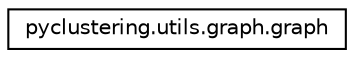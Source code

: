 digraph "Graphical Class Hierarchy"
{
 // INTERACTIVE_SVG=YES
 // LATEX_PDF_SIZE
  edge [fontname="Helvetica",fontsize="10",labelfontname="Helvetica",labelfontsize="10"];
  node [fontname="Helvetica",fontsize="10",shape=record];
  rankdir="LR";
  Node0 [label="pyclustering.utils.graph.graph",height=0.2,width=0.4,color="black", fillcolor="white", style="filled",URL="$da/d7f/classpyclustering_1_1utils_1_1graph_1_1graph.html",tooltip="Graph representation."];
}
